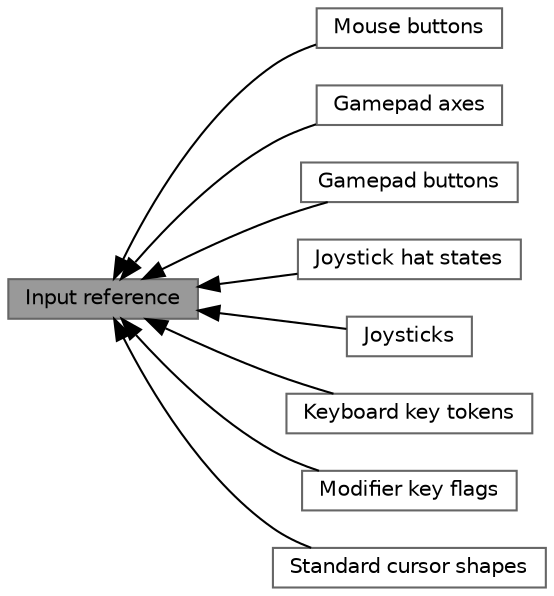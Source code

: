 digraph "Input reference"
{
 // LATEX_PDF_SIZE
  bgcolor="transparent";
  edge [fontname=Helvetica,fontsize=10,labelfontname=Helvetica,labelfontsize=10];
  node [fontname=Helvetica,fontsize=10,shape=box,height=0.2,width=0.4];
  rankdir=LR;
  Node5 [id="Node000005",label="Mouse buttons",height=0.2,width=0.4,color="grey40", fillcolor="white", style="filled",URL="$group__buttons.html",tooltip="Mouse button IDs."];
  Node8 [id="Node000008",label="Gamepad axes",height=0.2,width=0.4,color="grey40", fillcolor="white", style="filled",URL="$group__gamepad__axes.html",tooltip="Gamepad axes."];
  Node7 [id="Node000007",label="Gamepad buttons",height=0.2,width=0.4,color="grey40", fillcolor="white", style="filled",URL="$group__gamepad__buttons.html",tooltip="Gamepad buttons."];
  Node2 [id="Node000002",label="Joystick hat states",height=0.2,width=0.4,color="grey40", fillcolor="white", style="filled",URL="$group__hat__state.html",tooltip="Joystick hat states."];
  Node1 [id="Node000001",label="Input reference",height=0.2,width=0.4,color="gray40", fillcolor="grey60", style="filled", fontcolor="black",tooltip="Functions and types related to input handling."];
  Node6 [id="Node000006",label="Joysticks",height=0.2,width=0.4,color="grey40", fillcolor="white", style="filled",URL="$group__joysticks.html",tooltip="Joystick IDs."];
  Node3 [id="Node000003",label="Keyboard key tokens",height=0.2,width=0.4,color="grey40", fillcolor="white", style="filled",URL="$group__keys.html",tooltip="Keyboard key tokens."];
  Node4 [id="Node000004",label="Modifier key flags",height=0.2,width=0.4,color="grey40", fillcolor="white", style="filled",URL="$group__mods.html",tooltip="Modifier key flags."];
  Node9 [id="Node000009",label="Standard cursor shapes",height=0.2,width=0.4,color="grey40", fillcolor="white", style="filled",URL="$group__shapes.html",tooltip="Standard system cursor shapes."];
  Node1->Node2 [shape=plaintext, dir="back", style="solid"];
  Node1->Node3 [shape=plaintext, dir="back", style="solid"];
  Node1->Node4 [shape=plaintext, dir="back", style="solid"];
  Node1->Node5 [shape=plaintext, dir="back", style="solid"];
  Node1->Node6 [shape=plaintext, dir="back", style="solid"];
  Node1->Node7 [shape=plaintext, dir="back", style="solid"];
  Node1->Node8 [shape=plaintext, dir="back", style="solid"];
  Node1->Node9 [shape=plaintext, dir="back", style="solid"];
}

